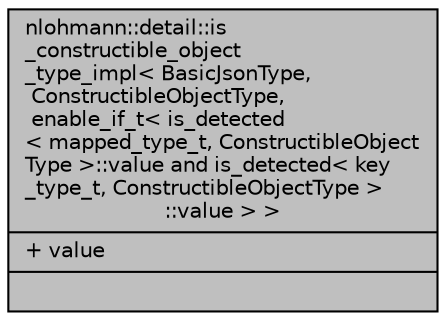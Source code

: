 digraph "nlohmann::detail::is_constructible_object_type_impl&lt; BasicJsonType, ConstructibleObjectType, enable_if_t&lt; is_detected&lt; mapped_type_t, ConstructibleObjectType &gt;::value and is_detected&lt; key_type_t, ConstructibleObjectType &gt;::value &gt; &gt;"
{
 // INTERACTIVE_SVG=YES
 // LATEX_PDF_SIZE
  edge [fontname="Helvetica",fontsize="10",labelfontname="Helvetica",labelfontsize="10"];
  node [fontname="Helvetica",fontsize="10",shape=record];
  Node1 [label="{nlohmann::detail::is\l_constructible_object\l_type_impl\< BasicJsonType,\l ConstructibleObjectType,\l enable_if_t\< is_detected\l\< mapped_type_t, ConstructibleObject\lType \>::value and is_detected\< key\l_type_t, ConstructibleObjectType \>\l::value \> \>\n|+ value\l|}",height=0.2,width=0.4,color="black", fillcolor="grey75", style="filled", fontcolor="black",tooltip=" "];
}
